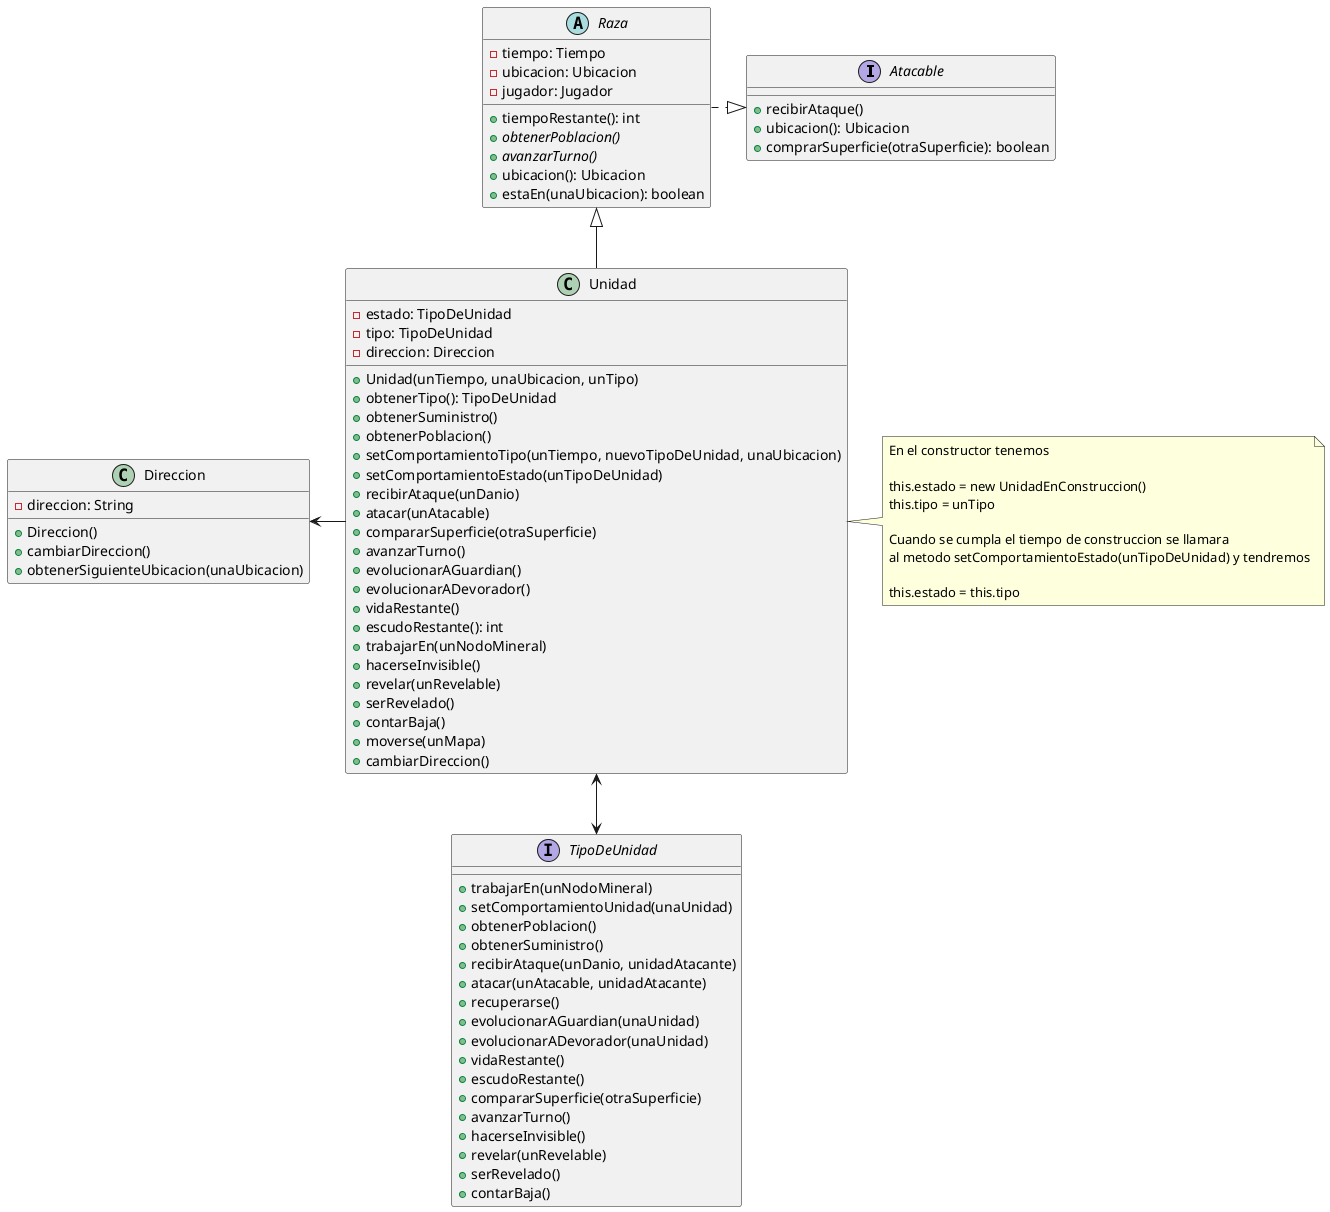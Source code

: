 Nota: Comentar en el informe sobre la existencia de la clase UnidadEnConstruccion

@startuml

interface Atacable {
    +recibirAtaque()
    +ubicacion(): Ubicacion
    +comprarSuperficie(otraSuperficie): boolean
}

abstract class Raza {
    -tiempo: Tiempo
    -ubicacion: Ubicacion
    -jugador: Jugador
    +tiempoRestante(): int
    +{abstract} obtenerPoblacion()
    +{abstract} avanzarTurno()
    +ubicacion(): Ubicacion
    +estaEn(unaUbicacion): boolean
}

class Unidad {
    -estado: TipoDeUnidad
    -tipo: TipoDeUnidad
    -direccion: Direccion
    +Unidad(unTiempo, unaUbicacion, unTipo)
    +obtenerTipo(): TipoDeUnidad
    +obtenerSuministro()
    +obtenerPoblacion()
    +setComportamientoTipo(unTiempo, nuevoTipoDeUnidad, unaUbicacion)
    +setComportamientoEstado(unTipoDeUnidad)
    +recibirAtaque(unDanio)
    +atacar(unAtacable)
    +compararSuperficie(otraSuperficie)
    +avanzarTurno()
    +evolucionarAGuardian()
    +evolucionarADevorador()
    +vidaRestante()
    +escudoRestante(): int
    +trabajarEn(unNodoMineral)
    +hacerseInvisible()
    +revelar(unRevelable)
    +serRevelado()
    +contarBaja()
    +moverse(unMapa)
    +cambiarDireccion()
}

note right: En el constructor tenemos\n\nthis.estado = new UnidadEnConstruccion()\nthis.tipo = unTipo\n\nCuando se cumpla el tiempo de construccion se llamara\nal metodo setComportamientoEstado(unTipoDeUnidad) y tendremos\n\nthis.estado = this.tipo

class Direccion {
    -direccion: String
    +Direccion()
    +cambiarDireccion()
    +obtenerSiguienteUbicacion(unaUbicacion)
}

interface TipoDeUnidad {
    +trabajarEn(unNodoMineral)
    +setComportamientoUnidad(unaUnidad)
    +obtenerPoblacion()
    +obtenerSuministro()
    +recibirAtaque(unDanio, unidadAtacante)
    +atacar(unAtacable, unidadAtacante)
    +recuperarse()
    +evolucionarAGuardian(unaUnidad)
    +evolucionarADevorador(unaUnidad)
    +vidaRestante()
    +escudoRestante()
    +compararSuperficie(otraSuperficie)
    +avanzarTurno()
    +hacerseInvisible()
    +revelar(unRevelable)
    +serRevelado()
    +contarBaja()
}

Raza ..right|> Atacable
Unidad --up|> Raza
Unidad <--down> TipoDeUnidad
Unidad --left> Direccion

@enduml